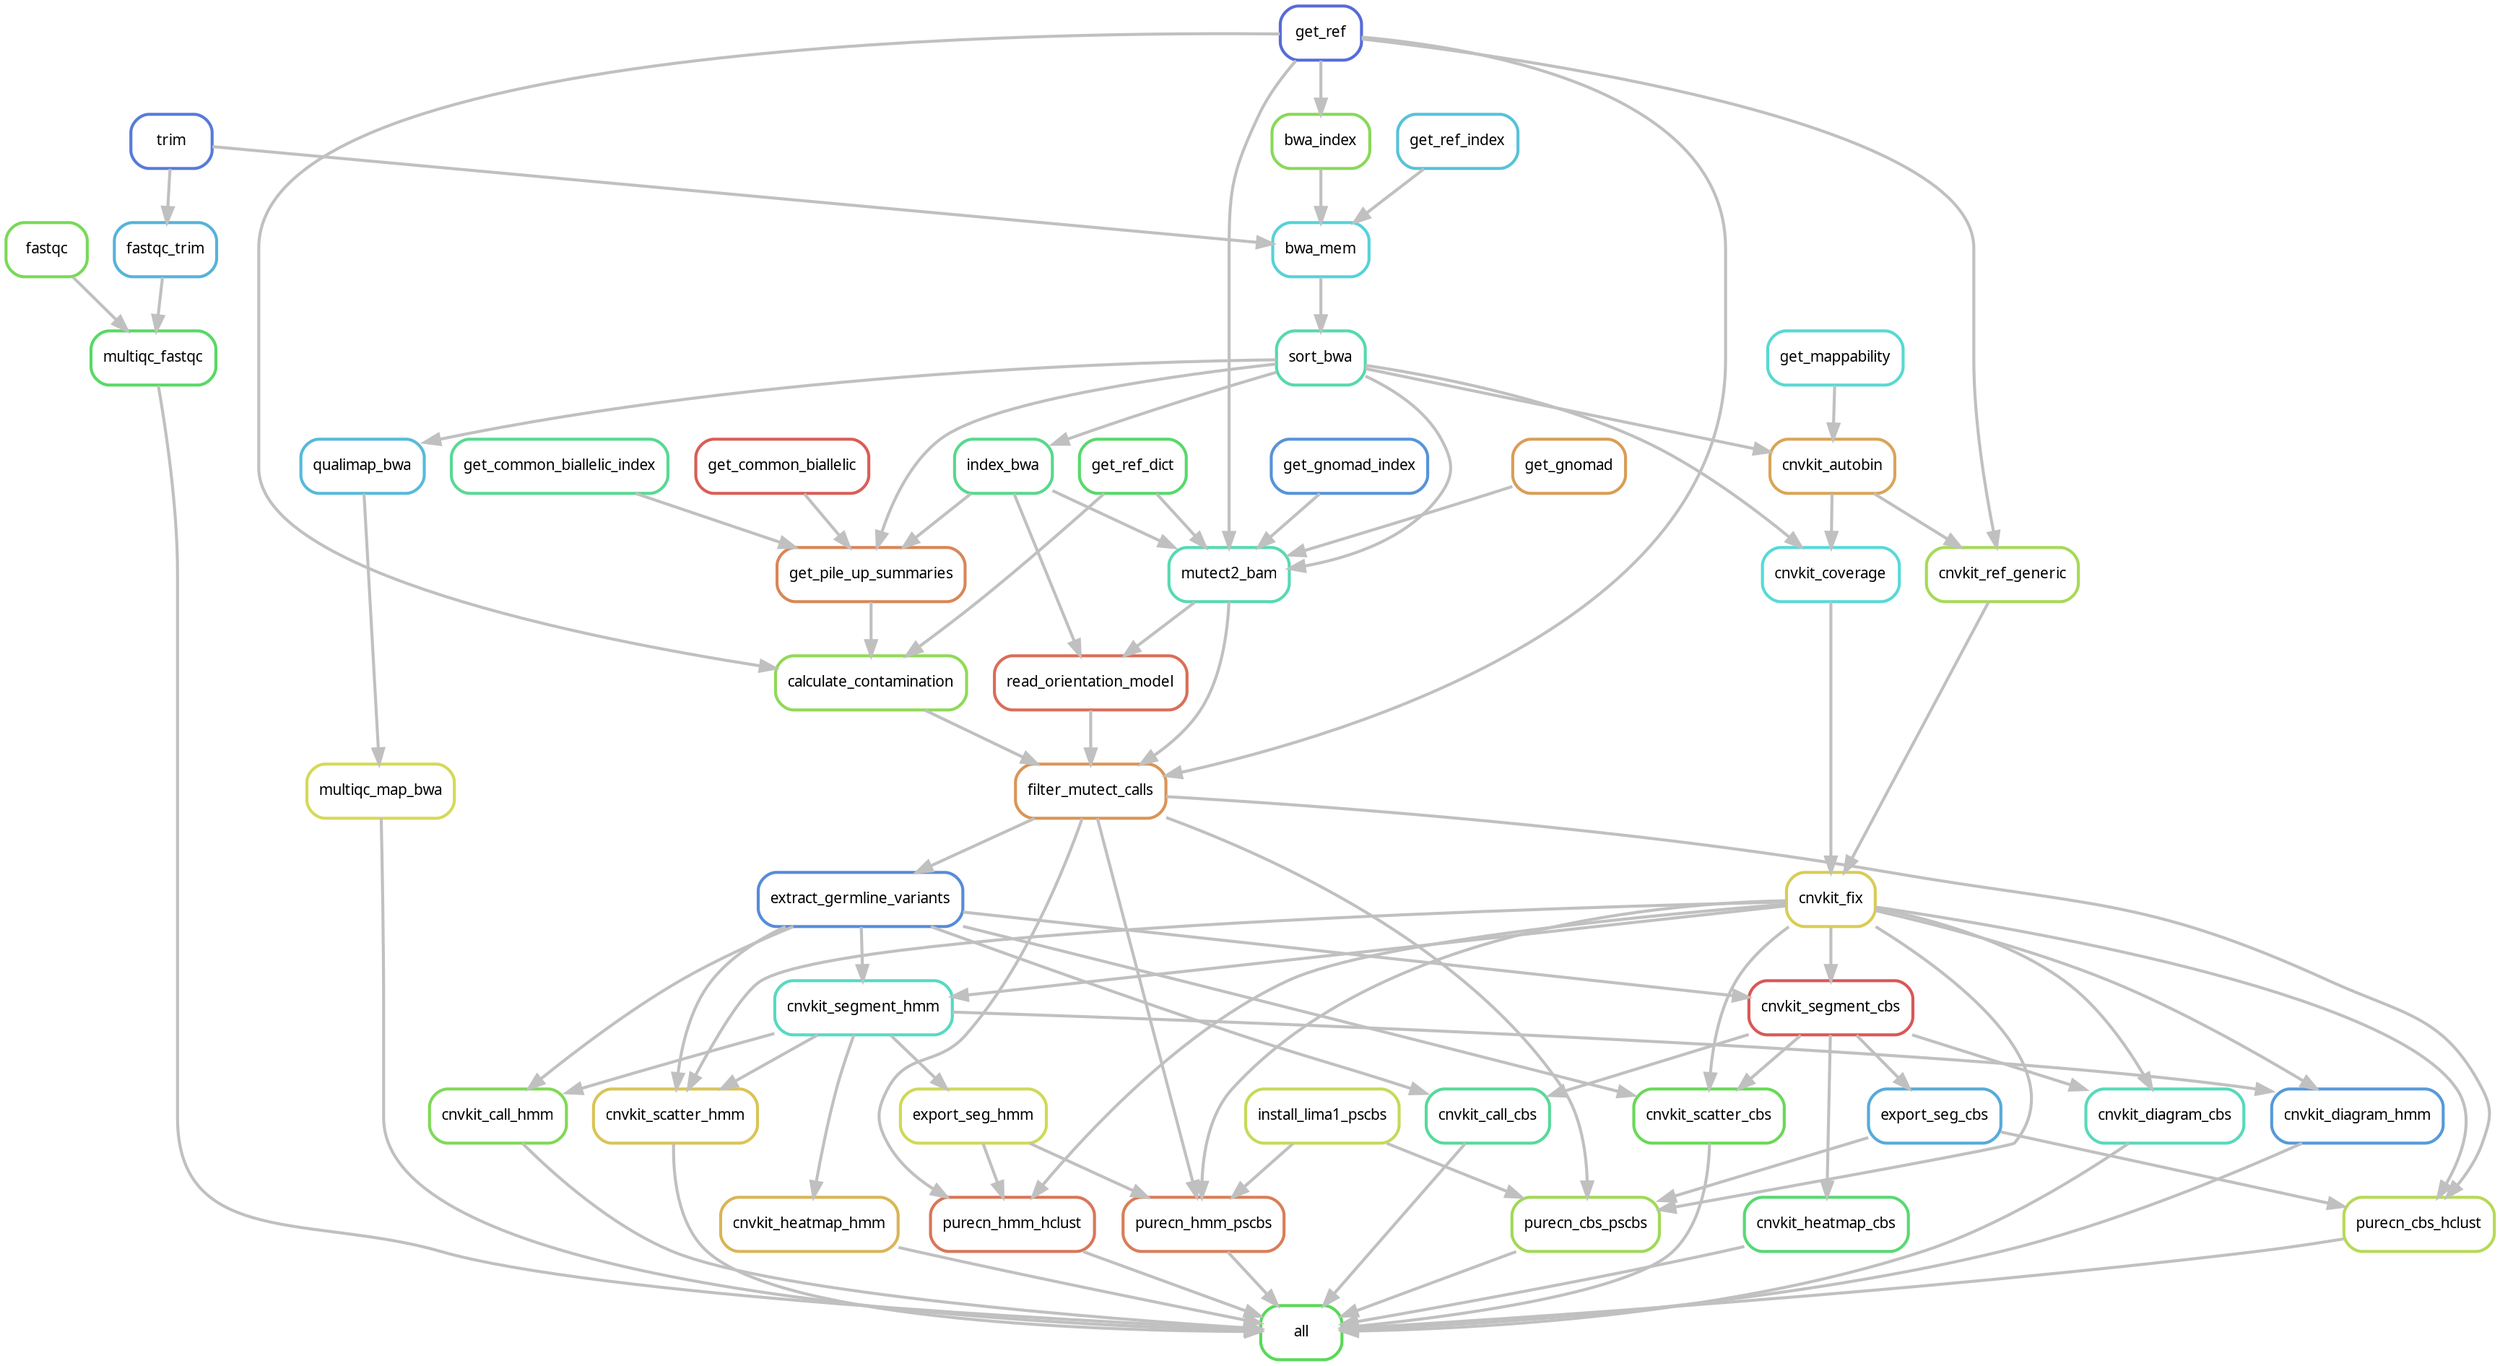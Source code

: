digraph snakemake_dag {
    graph[bgcolor=white, margin=0];
    node[shape=box, style=rounded, fontname=sans,                 fontsize=10, penwidth=2];
    edge[penwidth=2, color=grey];
	0[label = "all", color = "0.33 0.6 0.85", style="rounded"];
	1[label = "multiqc_fastqc", color = "0.35 0.6 0.85", style="rounded"];
	2[label = "fastqc", color = "0.29 0.6 0.85", style="rounded"];
	3[label = "fastqc_trim", color = "0.55 0.6 0.85", style="rounded"];
	4[label = "trim", color = "0.62 0.6 0.85", style="rounded"];
	5[label = "multiqc_map_bwa", color = "0.17 0.6 0.85", style="rounded"];
	6[label = "qualimap_bwa", color = "0.54 0.6 0.85", style="rounded"];
	7[label = "sort_bwa", color = "0.44 0.6 0.85", style="rounded"];
	8[label = "bwa_mem", color = "0.51 0.6 0.85", style="rounded"];
	9[label = "get_ref_index", color = "0.53 0.6 0.85", style="rounded"];
	10[label = "bwa_index", color = "0.27 0.6 0.85", style="rounded"];
	11[label = "get_ref", color = "0.64 0.6 0.85", style="rounded"];
	12[label = "cnvkit_diagram_cbs", color = "0.46 0.6 0.85", style="rounded"];
	13[label = "cnvkit_fix", color = "0.15 0.6 0.85", style="rounded"];
	14[label = "cnvkit_coverage", color = "0.50 0.6 0.85", style="rounded"];
	15[label = "cnvkit_autobin", color = "0.10 0.6 0.85", style="rounded"];
	16[label = "get_mappability", color = "0.49 0.6 0.85", style="rounded"];
	17[label = "cnvkit_ref_generic", color = "0.23 0.6 0.85", style="rounded"];
	18[label = "cnvkit_segment_cbs", color = "0.00 0.6 0.85", style="rounded"];
	19[label = "extract_germline_variants", color = "0.60 0.6 0.85", style="rounded"];
	20[label = "filter_mutect_calls", color = "0.08 0.6 0.85", style="rounded"];
	21[label = "mutect2_bam", color = "0.45 0.6 0.85", style="rounded"];
	22[label = "get_ref_dict", color = "0.36 0.6 0.85", style="rounded"];
	23[label = "index_bwa", color = "0.40 0.6 0.85", style="rounded"];
	24[label = "get_gnomad", color = "0.09 0.6 0.85", style="rounded"];
	25[label = "get_gnomad_index", color = "0.59 0.6 0.85", style="rounded"];
	26[label = "read_orientation_model", color = "0.03 0.6 0.85", style="rounded"];
	27[label = "calculate_contamination", color = "0.26 0.6 0.85", style="rounded"];
	28[label = "get_pile_up_summaries", color = "0.06 0.6 0.85", style="rounded"];
	29[label = "get_common_biallelic", color = "0.01 0.6 0.85", style="rounded"];
	30[label = "get_common_biallelic_index", color = "0.41 0.6 0.85", style="rounded"];
	31[label = "cnvkit_scatter_cbs", color = "0.31 0.6 0.85", style="rounded"];
	32[label = "cnvkit_call_cbs", color = "0.42 0.6 0.85", style="rounded"];
	33[label = "cnvkit_heatmap_cbs", color = "0.37 0.6 0.85", style="rounded"];
	34[label = "purecn_cbs_pscbs", color = "0.24 0.6 0.85", style="rounded"];
	35[label = "export_seg_cbs", color = "0.56 0.6 0.85", style="rounded"];
	36[label = "install_lima1_pscbs", color = "0.19 0.6 0.85", style="rounded"];
	37[label = "purecn_cbs_hclust", color = "0.21 0.6 0.85", style="rounded"];
	38[label = "cnvkit_diagram_hmm", color = "0.58 0.6 0.85", style="rounded"];
	39[label = "cnvkit_segment_hmm", color = "0.47 0.6 0.85", style="rounded"];
	40[label = "cnvkit_scatter_hmm", color = "0.14 0.6 0.85", style="rounded"];
	41[label = "cnvkit_call_hmm", color = "0.28 0.6 0.85", style="rounded"];
	42[label = "cnvkit_heatmap_hmm", color = "0.12 0.6 0.85", style="rounded"];
	43[label = "purecn_hmm_pscbs", color = "0.05 0.6 0.85", style="rounded"];
	44[label = "export_seg_hmm", color = "0.18 0.6 0.85", style="rounded"];
	45[label = "purecn_hmm_hclust", color = "0.04 0.6 0.85", style="rounded"];
	37 -> 0
	5 -> 0
	33 -> 0
	34 -> 0
	38 -> 0
	45 -> 0
	43 -> 0
	41 -> 0
	31 -> 0
	32 -> 0
	42 -> 0
	1 -> 0
	40 -> 0
	12 -> 0
	3 -> 1
	2 -> 1
	4 -> 3
	6 -> 5
	7 -> 6
	8 -> 7
	10 -> 8
	9 -> 8
	4 -> 8
	11 -> 10
	13 -> 12
	18 -> 12
	17 -> 13
	14 -> 13
	7 -> 14
	15 -> 14
	7 -> 15
	16 -> 15
	15 -> 17
	11 -> 17
	13 -> 18
	19 -> 18
	20 -> 19
	11 -> 20
	27 -> 20
	21 -> 20
	26 -> 20
	23 -> 21
	25 -> 21
	24 -> 21
	7 -> 21
	11 -> 21
	22 -> 21
	7 -> 23
	21 -> 26
	23 -> 26
	11 -> 27
	28 -> 27
	22 -> 27
	30 -> 28
	7 -> 28
	23 -> 28
	29 -> 28
	13 -> 31
	18 -> 31
	19 -> 31
	18 -> 32
	19 -> 32
	18 -> 33
	20 -> 34
	35 -> 34
	13 -> 34
	36 -> 34
	18 -> 35
	20 -> 37
	35 -> 37
	13 -> 37
	39 -> 38
	13 -> 38
	13 -> 39
	19 -> 39
	39 -> 40
	13 -> 40
	19 -> 40
	39 -> 41
	19 -> 41
	39 -> 42
	20 -> 43
	13 -> 43
	36 -> 43
	44 -> 43
	39 -> 44
	20 -> 45
	13 -> 45
	44 -> 45
}            
